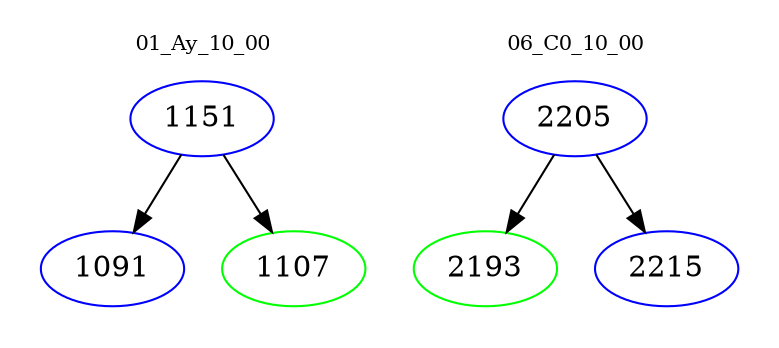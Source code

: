 digraph{
subgraph cluster_0 {
color = white
label = "01_Ay_10_00";
fontsize=10;
T0_1151 [label="1151", color="blue"]
T0_1151 -> T0_1091 [color="black"]
T0_1091 [label="1091", color="blue"]
T0_1151 -> T0_1107 [color="black"]
T0_1107 [label="1107", color="green"]
}
subgraph cluster_1 {
color = white
label = "06_C0_10_00";
fontsize=10;
T1_2205 [label="2205", color="blue"]
T1_2205 -> T1_2193 [color="black"]
T1_2193 [label="2193", color="green"]
T1_2205 -> T1_2215 [color="black"]
T1_2215 [label="2215", color="blue"]
}
}
